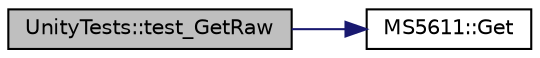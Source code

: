 digraph "UnityTests::test_GetRaw"
{
  edge [fontname="Helvetica",fontsize="10",labelfontname="Helvetica",labelfontsize="10"];
  node [fontname="Helvetica",fontsize="10",shape=record];
  rankdir="LR";
  Node1 [label="UnityTests::test_GetRaw",height=0.2,width=0.4,color="black", fillcolor="grey75", style="filled" fontcolor="black"];
  Node1 -> Node2 [color="midnightblue",fontsize="10",style="solid",fontname="Helvetica"];
  Node2 [label="MS5611::Get",height=0.2,width=0.4,color="black", fillcolor="white", style="filled",URL="$classMS5611.html#aa4939fae65e54471887e2c8668bd52f3",tooltip="Get the most current readings from the MS5611 sensor."];
}
